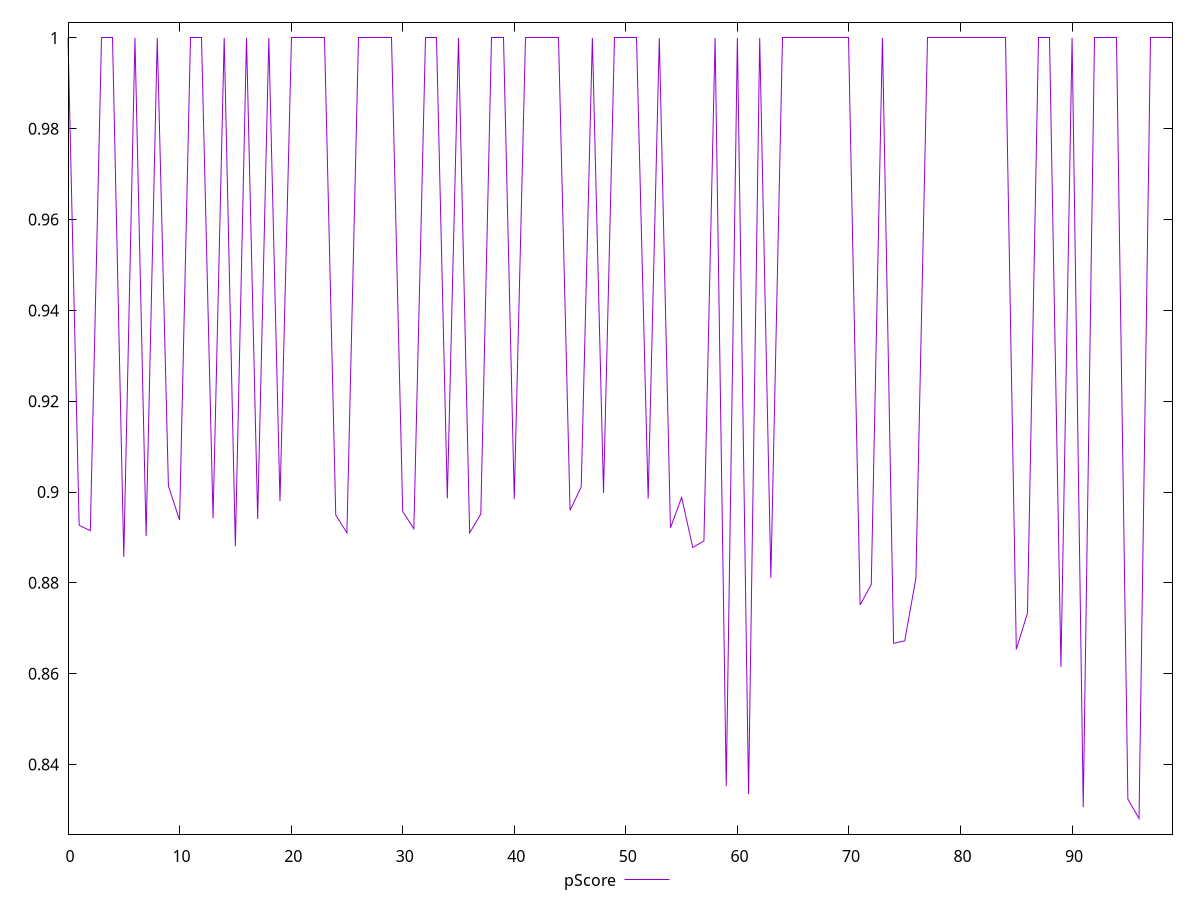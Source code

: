 reset

$pScore <<EOF
0 1
1 0.8926741667588551
2 0.8914766665299734
3 1
4 1
5 0.8856908333301544
6 1
7 0.8903124996026357
8 1
9 0.9013316667079926
10 0.8938350001970927
11 1
12 1
13 0.8942066665490468
14 1
15 0.8880383332570394
16 1
17 0.8940825005372365
18 1
19 0.8979916667938233
20 1
21 1
22 1
23 1
24 0.8949266668160756
25 0.8910216661294301
26 1
27 1
28 1
29 1
30 0.8957258335749309
31 0.8919099998474121
32 1
33 1
34 0.8985950001080831
35 1
36 0.8910183334350585
37 0.8951300001144409
38 1
39 1
40 0.898439166545868
41 1
42 1
43 1
44 1
45 0.89597416639328
46 0.9011308336257935
47 1
48 0.8997783331076304
49 1
50 1
51 1
52 0.8985316665967306
53 1
54 0.8920966668923695
55 0.8988299997647603
56 0.8877983331680298
57 0.889245833158493
58 1
59 0.8352241671085358
60 1
61 0.8334591666857402
62 1
63 0.8811208335558574
64 1
65 1
66 1
67 1
68 1
69 1
70 1
71 0.8751366666952769
72 0.8796516668796539
73 1
74 0.8666883333524068
75 0.8672258329391479
76 0.8810199999809265
77 1
78 1
79 1
80 1
81 1
82 1
83 1
84 1
85 0.8653591668605805
86 0.8733524998029073
87 1
88 1
89 0.8614824998378754
90 1
91 0.8306108335653941
92 1
93 1
94 1
95 0.832370833158493
96 0.8281033333142598
97 1
98 1
99 1
EOF

set key outside below
set xrange [0:99]
set yrange [0.824665399980545:1.003437933333715]
set trange [0.824665399980545:1.003437933333715]
set terminal svg size 640, 500 enhanced background rgb 'white'
set output "report_00018_2021-02-10T15-25-16.877Z/uses-rel-preconnect/samples/pages+cached+noadtech/pScore/values.svg"

plot $pScore title "pScore" with line

reset
